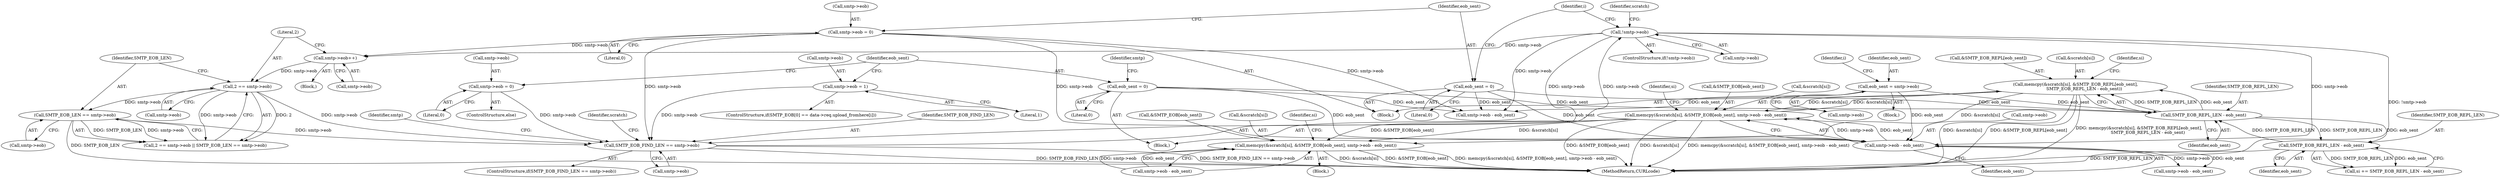digraph "0_curl_ba1dbd78e5f1ed67c1b8d37ac89d90e5e330b628@API" {
"1000313" [label="(Call,memcpy(&scratch[si], &SMTP_EOB_REPL[eob_sent],\n             SMTP_EOB_REPL_LEN - eob_sent))"];
"1000254" [label="(Call,memcpy(&scratch[si], &SMTP_EOB[eob_sent], smtp->eob - eob_sent))"];
"1000313" [label="(Call,memcpy(&scratch[si], &SMTP_EOB_REPL[eob_sent],\n             SMTP_EOB_REPL_LEN - eob_sent))"];
"1000322" [label="(Call,SMTP_EOB_REPL_LEN - eob_sent)"];
"1000327" [label="(Call,SMTP_EOB_REPL_LEN - eob_sent)"];
"1000187" [label="(Call,eob_sent = smtp->eob)"];
"1000335" [label="(Call,eob_sent = 0)"];
"1000298" [label="(Call,eob_sent = 0)"];
"1000263" [label="(Call,smtp->eob - eob_sent)"];
"1000330" [label="(Call,smtp->eob = 0)"];
"1000340" [label="(Call,!smtp->eob)"];
"1000307" [label="(Call,SMTP_EOB_FIND_LEN == smtp->eob)"];
"1000293" [label="(Call,smtp->eob = 0)"];
"1000227" [label="(Call,2 == smtp->eob)"];
"1000221" [label="(Call,smtp->eob++)"];
"1000232" [label="(Call,SMTP_EOB_LEN == smtp->eob)"];
"1000287" [label="(Call,smtp->eob = 1)"];
"1000363" [label="(Call,memcpy(&scratch[si], &SMTP_EOB[eob_sent], smtp->eob - eob_sent))"];
"1000309" [label="(Call,smtp->eob)"];
"1000331" [label="(Call,smtp->eob)"];
"1000346" [label="(Identifier,scratch)"];
"1000232" [label="(Call,SMTP_EOB_LEN == smtp->eob)"];
"1000323" [label="(Identifier,SMTP_EOB_REPL_LEN)"];
"1000297" [label="(Literal,0)"];
"1000318" [label="(Call,&SMTP_EOB_REPL[eob_sent])"];
"1000226" [label="(Call,2 == smtp->eob || SMTP_EOB_LEN == smtp->eob)"];
"1000314" [label="(Call,&scratch[si])"];
"1000287" [label="(Call,smtp->eob = 1)"];
"1000362" [label="(Block,)"];
"1000267" [label="(Identifier,eob_sent)"];
"1000227" [label="(Call,2 == smtp->eob)"];
"1000335" [label="(Call,eob_sent = 0)"];
"1000329" [label="(Identifier,eob_sent)"];
"1000263" [label="(Call,smtp->eob - eob_sent)"];
"1000336" [label="(Identifier,eob_sent)"];
"1000372" [label="(Call,smtp->eob - eob_sent)"];
"1000233" [label="(Identifier,SMTP_EOB_LEN)"];
"1000324" [label="(Identifier,eob_sent)"];
"1000325" [label="(Call,si += SMTP_EOB_REPL_LEN - eob_sent)"];
"1000255" [label="(Call,&scratch[si])"];
"1000187" [label="(Call,eob_sent = smtp->eob)"];
"1000328" [label="(Identifier,SMTP_EOB_REPL_LEN)"];
"1000322" [label="(Call,SMTP_EOB_REPL_LEN - eob_sent)"];
"1000119" [label="(Block,)"];
"1000337" [label="(Literal,0)"];
"1000340" [label="(Call,!smtp->eob)"];
"1000270" [label="(Call,smtp->eob - eob_sent)"];
"1000342" [label="(Identifier,smtp)"];
"1000292" [label="(ControlStructure,else)"];
"1000294" [label="(Call,smtp->eob)"];
"1000264" [label="(Call,smtp->eob)"];
"1000234" [label="(Call,smtp->eob)"];
"1000269" [label="(Identifier,si)"];
"1000312" [label="(Block,)"];
"1000228" [label="(Literal,2)"];
"1000259" [label="(Call,&SMTP_EOB[eob_sent])"];
"1000326" [label="(Identifier,si)"];
"1000339" [label="(ControlStructure,if(!smtp->eob))"];
"1000357" [label="(Call,smtp->eob - eob_sent)"];
"1000363" [label="(Call,memcpy(&scratch[si], &SMTP_EOB[eob_sent], smtp->eob - eob_sent))"];
"1000303" [label="(Identifier,smtp)"];
"1000313" [label="(Call,memcpy(&scratch[si], &SMTP_EOB_REPL[eob_sent],\n             SMTP_EOB_REPL_LEN - eob_sent))"];
"1000307" [label="(Call,SMTP_EOB_FIND_LEN == smtp->eob)"];
"1000334" [label="(Literal,0)"];
"1000306" [label="(ControlStructure,if(SMTP_EOB_FIND_LEN == smtp->eob))"];
"1000293" [label="(Call,smtp->eob = 0)"];
"1000220" [label="(Block,)"];
"1000378" [label="(Identifier,si)"];
"1000253" [label="(Block,)"];
"1000341" [label="(Call,smtp->eob)"];
"1000299" [label="(Identifier,eob_sent)"];
"1000189" [label="(Call,smtp->eob)"];
"1000221" [label="(Call,smtp->eob++)"];
"1000195" [label="(Identifier,i)"];
"1000368" [label="(Call,&SMTP_EOB[eob_sent])"];
"1000298" [label="(Call,eob_sent = 0)"];
"1000300" [label="(Literal,0)"];
"1000330" [label="(Call,smtp->eob = 0)"];
"1000229" [label="(Call,smtp->eob)"];
"1000188" [label="(Identifier,eob_sent)"];
"1000316" [label="(Identifier,scratch)"];
"1000327" [label="(Call,SMTP_EOB_REPL_LEN - eob_sent)"];
"1000417" [label="(MethodReturn,CURLcode)"];
"1000291" [label="(Literal,1)"];
"1000288" [label="(Call,smtp->eob)"];
"1000308" [label="(Identifier,SMTP_EOB_FIND_LEN)"];
"1000204" [label="(Identifier,i)"];
"1000222" [label="(Call,smtp->eob)"];
"1000275" [label="(ControlStructure,if(SMTP_EOB[0] == data->req.upload_fromhere[i]))"];
"1000254" [label="(Call,memcpy(&scratch[si], &SMTP_EOB[eob_sent], smtp->eob - eob_sent))"];
"1000364" [label="(Call,&scratch[si])"];
"1000313" -> "1000312"  [label="AST: "];
"1000313" -> "1000322"  [label="CFG: "];
"1000314" -> "1000313"  [label="AST: "];
"1000318" -> "1000313"  [label="AST: "];
"1000322" -> "1000313"  [label="AST: "];
"1000326" -> "1000313"  [label="CFG: "];
"1000313" -> "1000417"  [label="DDG: &SMTP_EOB_REPL[eob_sent]"];
"1000313" -> "1000417"  [label="DDG: memcpy(&scratch[si], &SMTP_EOB_REPL[eob_sent],\n             SMTP_EOB_REPL_LEN - eob_sent)"];
"1000313" -> "1000417"  [label="DDG: &scratch[si]"];
"1000313" -> "1000254"  [label="DDG: &scratch[si]"];
"1000254" -> "1000313"  [label="DDG: &scratch[si]"];
"1000322" -> "1000313"  [label="DDG: SMTP_EOB_REPL_LEN"];
"1000322" -> "1000313"  [label="DDG: eob_sent"];
"1000313" -> "1000363"  [label="DDG: &scratch[si]"];
"1000254" -> "1000253"  [label="AST: "];
"1000254" -> "1000263"  [label="CFG: "];
"1000255" -> "1000254"  [label="AST: "];
"1000259" -> "1000254"  [label="AST: "];
"1000263" -> "1000254"  [label="AST: "];
"1000269" -> "1000254"  [label="CFG: "];
"1000254" -> "1000417"  [label="DDG: &SMTP_EOB[eob_sent]"];
"1000254" -> "1000417"  [label="DDG: &scratch[si]"];
"1000254" -> "1000417"  [label="DDG: memcpy(&scratch[si], &SMTP_EOB[eob_sent], smtp->eob - eob_sent)"];
"1000263" -> "1000254"  [label="DDG: smtp->eob"];
"1000263" -> "1000254"  [label="DDG: eob_sent"];
"1000254" -> "1000363"  [label="DDG: &scratch[si]"];
"1000254" -> "1000363"  [label="DDG: &SMTP_EOB[eob_sent]"];
"1000322" -> "1000324"  [label="CFG: "];
"1000323" -> "1000322"  [label="AST: "];
"1000324" -> "1000322"  [label="AST: "];
"1000327" -> "1000322"  [label="DDG: SMTP_EOB_REPL_LEN"];
"1000187" -> "1000322"  [label="DDG: eob_sent"];
"1000335" -> "1000322"  [label="DDG: eob_sent"];
"1000298" -> "1000322"  [label="DDG: eob_sent"];
"1000322" -> "1000327"  [label="DDG: SMTP_EOB_REPL_LEN"];
"1000322" -> "1000327"  [label="DDG: eob_sent"];
"1000327" -> "1000325"  [label="AST: "];
"1000327" -> "1000329"  [label="CFG: "];
"1000328" -> "1000327"  [label="AST: "];
"1000329" -> "1000327"  [label="AST: "];
"1000325" -> "1000327"  [label="CFG: "];
"1000327" -> "1000417"  [label="DDG: SMTP_EOB_REPL_LEN"];
"1000327" -> "1000325"  [label="DDG: SMTP_EOB_REPL_LEN"];
"1000327" -> "1000325"  [label="DDG: eob_sent"];
"1000187" -> "1000119"  [label="AST: "];
"1000187" -> "1000189"  [label="CFG: "];
"1000188" -> "1000187"  [label="AST: "];
"1000189" -> "1000187"  [label="AST: "];
"1000195" -> "1000187"  [label="CFG: "];
"1000187" -> "1000263"  [label="DDG: eob_sent"];
"1000187" -> "1000357"  [label="DDG: eob_sent"];
"1000335" -> "1000312"  [label="AST: "];
"1000335" -> "1000337"  [label="CFG: "];
"1000336" -> "1000335"  [label="AST: "];
"1000337" -> "1000335"  [label="AST: "];
"1000204" -> "1000335"  [label="CFG: "];
"1000335" -> "1000263"  [label="DDG: eob_sent"];
"1000335" -> "1000357"  [label="DDG: eob_sent"];
"1000298" -> "1000253"  [label="AST: "];
"1000298" -> "1000300"  [label="CFG: "];
"1000299" -> "1000298"  [label="AST: "];
"1000300" -> "1000298"  [label="AST: "];
"1000303" -> "1000298"  [label="CFG: "];
"1000298" -> "1000263"  [label="DDG: eob_sent"];
"1000298" -> "1000357"  [label="DDG: eob_sent"];
"1000263" -> "1000267"  [label="CFG: "];
"1000264" -> "1000263"  [label="AST: "];
"1000267" -> "1000263"  [label="AST: "];
"1000330" -> "1000263"  [label="DDG: smtp->eob"];
"1000340" -> "1000263"  [label="DDG: smtp->eob"];
"1000263" -> "1000270"  [label="DDG: smtp->eob"];
"1000263" -> "1000270"  [label="DDG: eob_sent"];
"1000330" -> "1000312"  [label="AST: "];
"1000330" -> "1000334"  [label="CFG: "];
"1000331" -> "1000330"  [label="AST: "];
"1000334" -> "1000330"  [label="AST: "];
"1000336" -> "1000330"  [label="CFG: "];
"1000330" -> "1000221"  [label="DDG: smtp->eob"];
"1000330" -> "1000307"  [label="DDG: smtp->eob"];
"1000330" -> "1000357"  [label="DDG: smtp->eob"];
"1000340" -> "1000339"  [label="AST: "];
"1000340" -> "1000341"  [label="CFG: "];
"1000341" -> "1000340"  [label="AST: "];
"1000346" -> "1000340"  [label="CFG: "];
"1000204" -> "1000340"  [label="CFG: "];
"1000340" -> "1000417"  [label="DDG: !smtp->eob"];
"1000340" -> "1000221"  [label="DDG: smtp->eob"];
"1000340" -> "1000307"  [label="DDG: smtp->eob"];
"1000307" -> "1000340"  [label="DDG: smtp->eob"];
"1000340" -> "1000357"  [label="DDG: smtp->eob"];
"1000307" -> "1000306"  [label="AST: "];
"1000307" -> "1000309"  [label="CFG: "];
"1000308" -> "1000307"  [label="AST: "];
"1000309" -> "1000307"  [label="AST: "];
"1000316" -> "1000307"  [label="CFG: "];
"1000342" -> "1000307"  [label="CFG: "];
"1000307" -> "1000417"  [label="DDG: SMTP_EOB_FIND_LEN == smtp->eob"];
"1000307" -> "1000417"  [label="DDG: SMTP_EOB_FIND_LEN"];
"1000293" -> "1000307"  [label="DDG: smtp->eob"];
"1000227" -> "1000307"  [label="DDG: smtp->eob"];
"1000232" -> "1000307"  [label="DDG: smtp->eob"];
"1000287" -> "1000307"  [label="DDG: smtp->eob"];
"1000293" -> "1000292"  [label="AST: "];
"1000293" -> "1000297"  [label="CFG: "];
"1000294" -> "1000293"  [label="AST: "];
"1000297" -> "1000293"  [label="AST: "];
"1000299" -> "1000293"  [label="CFG: "];
"1000227" -> "1000226"  [label="AST: "];
"1000227" -> "1000229"  [label="CFG: "];
"1000228" -> "1000227"  [label="AST: "];
"1000229" -> "1000227"  [label="AST: "];
"1000233" -> "1000227"  [label="CFG: "];
"1000226" -> "1000227"  [label="CFG: "];
"1000227" -> "1000226"  [label="DDG: 2"];
"1000227" -> "1000226"  [label="DDG: smtp->eob"];
"1000221" -> "1000227"  [label="DDG: smtp->eob"];
"1000227" -> "1000232"  [label="DDG: smtp->eob"];
"1000221" -> "1000220"  [label="AST: "];
"1000221" -> "1000222"  [label="CFG: "];
"1000222" -> "1000221"  [label="AST: "];
"1000228" -> "1000221"  [label="CFG: "];
"1000232" -> "1000226"  [label="AST: "];
"1000232" -> "1000234"  [label="CFG: "];
"1000233" -> "1000232"  [label="AST: "];
"1000234" -> "1000232"  [label="AST: "];
"1000226" -> "1000232"  [label="CFG: "];
"1000232" -> "1000417"  [label="DDG: SMTP_EOB_LEN"];
"1000232" -> "1000226"  [label="DDG: SMTP_EOB_LEN"];
"1000232" -> "1000226"  [label="DDG: smtp->eob"];
"1000287" -> "1000275"  [label="AST: "];
"1000287" -> "1000291"  [label="CFG: "];
"1000288" -> "1000287"  [label="AST: "];
"1000291" -> "1000287"  [label="AST: "];
"1000299" -> "1000287"  [label="CFG: "];
"1000363" -> "1000362"  [label="AST: "];
"1000363" -> "1000372"  [label="CFG: "];
"1000364" -> "1000363"  [label="AST: "];
"1000368" -> "1000363"  [label="AST: "];
"1000372" -> "1000363"  [label="AST: "];
"1000378" -> "1000363"  [label="CFG: "];
"1000363" -> "1000417"  [label="DDG: &scratch[si]"];
"1000363" -> "1000417"  [label="DDG: &SMTP_EOB[eob_sent]"];
"1000363" -> "1000417"  [label="DDG: memcpy(&scratch[si], &SMTP_EOB[eob_sent], smtp->eob - eob_sent)"];
"1000372" -> "1000363"  [label="DDG: smtp->eob"];
"1000372" -> "1000363"  [label="DDG: eob_sent"];
}
